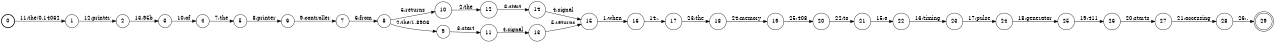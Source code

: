 digraph FST {
rankdir = LR;
size = "8.5,11";
label = "";
center = 1;
orientation = Portrait;
ranksep = "0.4";
nodesep = "0.25";
0 [label = "0", shape = circle, style = bold, fontsize = 14]
	0 -> 1 [label = "11:the/0.14062", fontsize = 14];
1 [label = "1", shape = circle, style = solid, fontsize = 14]
	1 -> 2 [label = "12:printer", fontsize = 14];
2 [label = "2", shape = circle, style = solid, fontsize = 14]
	2 -> 3 [label = "13:95b", fontsize = 14];
3 [label = "3", shape = circle, style = solid, fontsize = 14]
	3 -> 4 [label = "10:of", fontsize = 14];
4 [label = "4", shape = circle, style = solid, fontsize = 14]
	4 -> 5 [label = "7:the", fontsize = 14];
5 [label = "5", shape = circle, style = solid, fontsize = 14]
	5 -> 6 [label = "8:printer", fontsize = 14];
6 [label = "6", shape = circle, style = solid, fontsize = 14]
	6 -> 7 [label = "9:controller", fontsize = 14];
7 [label = "7", shape = circle, style = solid, fontsize = 14]
	7 -> 8 [label = "6:from", fontsize = 14];
8 [label = "8", shape = circle, style = solid, fontsize = 14]
	8 -> 10 [label = "5:returns", fontsize = 14];
	8 -> 9 [label = "2:the/1.8906", fontsize = 14];
9 [label = "9", shape = circle, style = solid, fontsize = 14]
	9 -> 11 [label = "3:start", fontsize = 14];
10 [label = "10", shape = circle, style = solid, fontsize = 14]
	10 -> 12 [label = "2:the", fontsize = 14];
11 [label = "11", shape = circle, style = solid, fontsize = 14]
	11 -> 13 [label = "4:signal", fontsize = 14];
12 [label = "12", shape = circle, style = solid, fontsize = 14]
	12 -> 14 [label = "3:start", fontsize = 14];
13 [label = "13", shape = circle, style = solid, fontsize = 14]
	13 -> 15 [label = "5:returns", fontsize = 14];
14 [label = "14", shape = circle, style = solid, fontsize = 14]
	14 -> 15 [label = "4:signal", fontsize = 14];
15 [label = "15", shape = circle, style = solid, fontsize = 14]
	15 -> 16 [label = "1:when", fontsize = 14];
16 [label = "16", shape = circle, style = solid, fontsize = 14]
	16 -> 17 [label = "14:,", fontsize = 14];
17 [label = "17", shape = circle, style = solid, fontsize = 14]
	17 -> 18 [label = "23:the", fontsize = 14];
18 [label = "18", shape = circle, style = solid, fontsize = 14]
	18 -> 19 [label = "24:memory", fontsize = 14];
19 [label = "19", shape = circle, style = solid, fontsize = 14]
	19 -> 20 [label = "25:408", fontsize = 14];
20 [label = "20", shape = circle, style = solid, fontsize = 14]
	20 -> 21 [label = "22:to", fontsize = 14];
21 [label = "21", shape = circle, style = solid, fontsize = 14]
	21 -> 22 [label = "15:a", fontsize = 14];
22 [label = "22", shape = circle, style = solid, fontsize = 14]
	22 -> 23 [label = "16:timing", fontsize = 14];
23 [label = "23", shape = circle, style = solid, fontsize = 14]
	23 -> 24 [label = "17:pulse", fontsize = 14];
24 [label = "24", shape = circle, style = solid, fontsize = 14]
	24 -> 25 [label = "18:generator", fontsize = 14];
25 [label = "25", shape = circle, style = solid, fontsize = 14]
	25 -> 26 [label = "19:411", fontsize = 14];
26 [label = "26", shape = circle, style = solid, fontsize = 14]
	26 -> 27 [label = "20:starts", fontsize = 14];
27 [label = "27", shape = circle, style = solid, fontsize = 14]
	27 -> 28 [label = "21:accessing", fontsize = 14];
28 [label = "28", shape = circle, style = solid, fontsize = 14]
	28 -> 29 [label = "26:.", fontsize = 14];
29 [label = "29", shape = doublecircle, style = solid, fontsize = 14]
}
